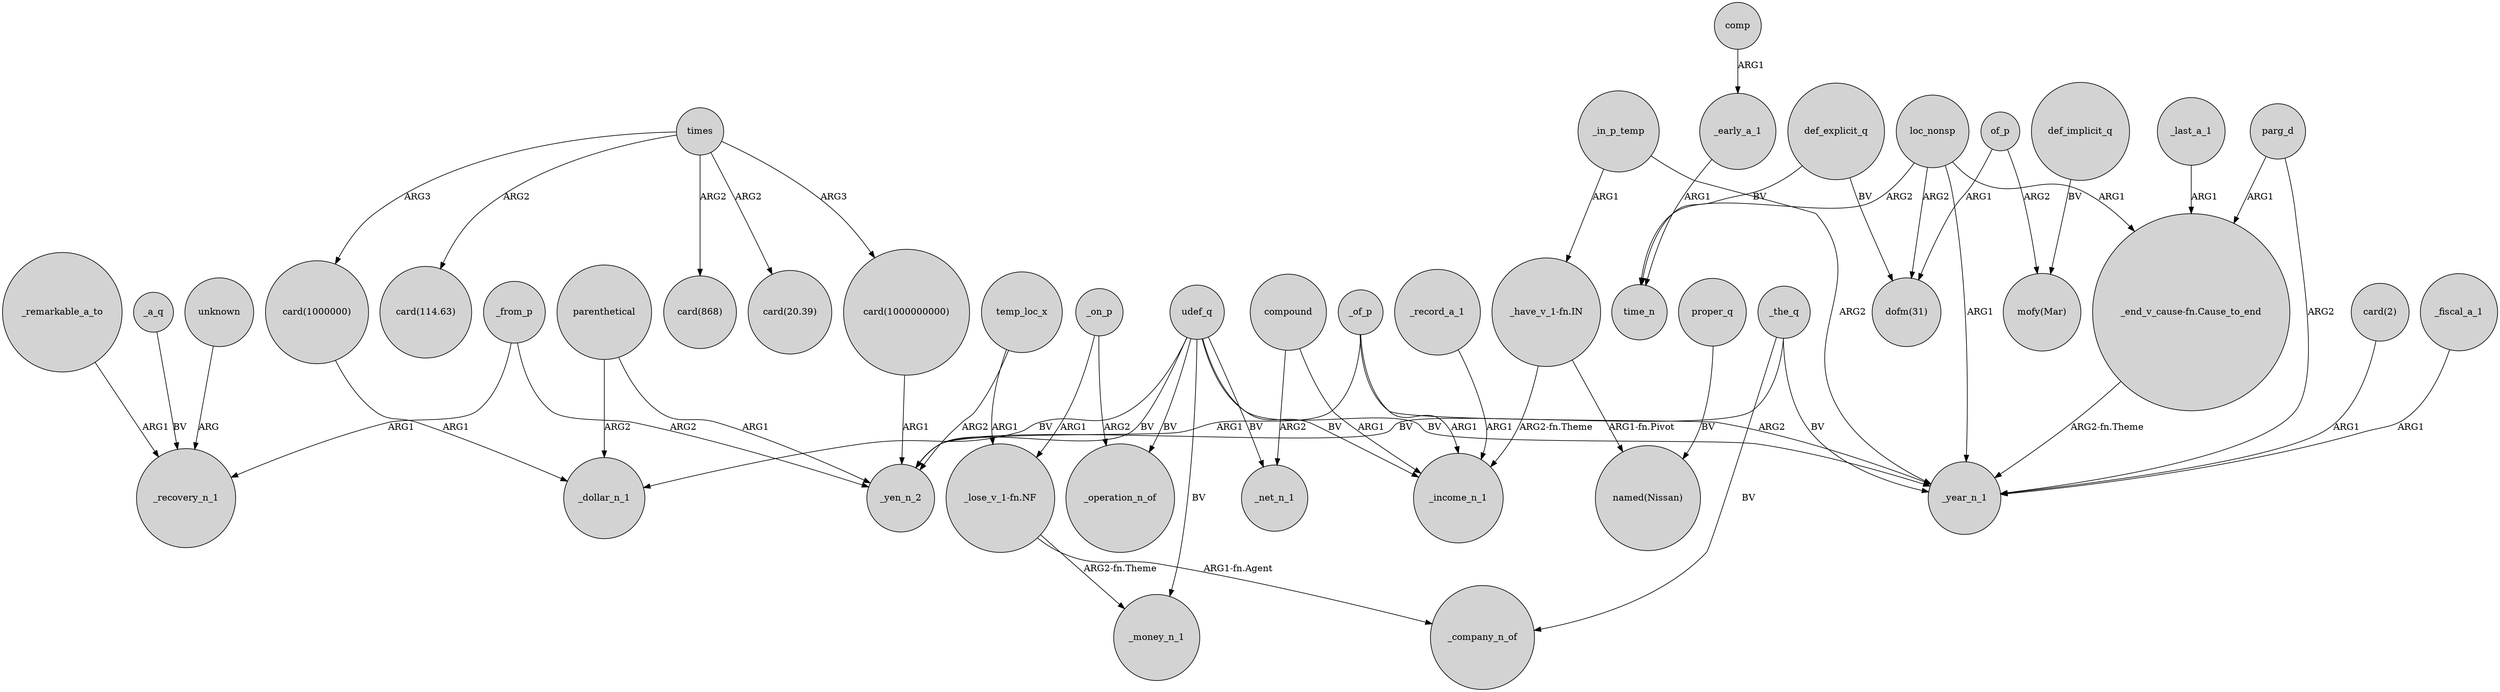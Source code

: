 digraph {
	node [shape=circle style=filled]
	_a_q -> _recovery_n_1 [label=BV]
	times -> "card(114.63)" [label=ARG2]
	"card(1000000)" -> _dollar_n_1 [label=ARG1]
	udef_q -> _money_n_1 [label=BV]
	udef_q -> _yen_n_2 [label=BV]
	"card(1000000000)" -> _yen_n_2 [label=ARG1]
	compound -> _income_n_1 [label=ARG1]
	_remarkable_a_to -> _recovery_n_1 [label=ARG1]
	def_explicit_q -> time_n [label=BV]
	_of_p -> _year_n_1 [label=ARG2]
	loc_nonsp -> _year_n_1 [label=ARG1]
	parg_d -> _year_n_1 [label=ARG2]
	loc_nonsp -> "dofm(31)" [label=ARG2]
	"_lose_v_1-fn.NF" -> _money_n_1 [label="ARG2-fn.Theme"]
	def_explicit_q -> "dofm(31)" [label=BV]
	_the_q -> _yen_n_2 [label=BV]
	def_implicit_q -> "mofy(Mar)" [label=BV]
	of_p -> "dofm(31)" [label=ARG1]
	"_have_v_1-fn.IN" -> "named(Nissan)" [label="ARG1-fn.Pivot"]
	times -> "card(868)" [label=ARG2]
	loc_nonsp -> time_n [label=ARG2]
	comp -> _early_a_1 [label=ARG1]
	times -> "card(1000000000)" [label=ARG3]
	_the_q -> _company_n_of [label=BV]
	"_lose_v_1-fn.NF" -> _company_n_of [label="ARG1-fn.Agent"]
	_on_p -> _operation_n_of [label=ARG2]
	_in_p_temp -> _year_n_1 [label=ARG2]
	_on_p -> "_lose_v_1-fn.NF" [label=ARG1]
	_from_p -> _recovery_n_1 [label=ARG1]
	temp_loc_x -> "_lose_v_1-fn.NF" [label=ARG1]
	proper_q -> "named(Nissan)" [label=BV]
	"card(2)" -> _year_n_1 [label=ARG1]
	compound -> _net_n_1 [label=ARG2]
	times -> "card(1000000)" [label=ARG3]
	"_have_v_1-fn.IN" -> _income_n_1 [label="ARG2-fn.Theme"]
	loc_nonsp -> "_end_v_cause-fn.Cause_to_end" [label=ARG1]
	parg_d -> "_end_v_cause-fn.Cause_to_end" [label=ARG1]
	unknown -> _recovery_n_1 [label=ARG]
	_last_a_1 -> "_end_v_cause-fn.Cause_to_end" [label=ARG1]
	_the_q -> _year_n_1 [label=BV]
	_in_p_temp -> "_have_v_1-fn.IN" [label=ARG1]
	udef_q -> _net_n_1 [label=BV]
	of_p -> "mofy(Mar)" [label=ARG2]
	times -> "card(20.39)" [label=ARG2]
	udef_q -> _year_n_1 [label=BV]
	_early_a_1 -> time_n [label=ARG1]
	_of_p -> _income_n_1 [label=ARG1]
	parenthetical -> _yen_n_2 [label=ARG1]
	_fiscal_a_1 -> _year_n_1 [label=ARG1]
	_from_p -> _yen_n_2 [label=ARG2]
	_record_a_1 -> _income_n_1 [label=ARG1]
	temp_loc_x -> _yen_n_2 [label=ARG2]
	udef_q -> _operation_n_of [label=BV]
	parenthetical -> _dollar_n_1 [label=ARG2]
	_of_p -> _yen_n_2 [label=ARG1]
	"_end_v_cause-fn.Cause_to_end" -> _year_n_1 [label="ARG2-fn.Theme"]
	udef_q -> _dollar_n_1 [label=BV]
	udef_q -> _income_n_1 [label=BV]
}
